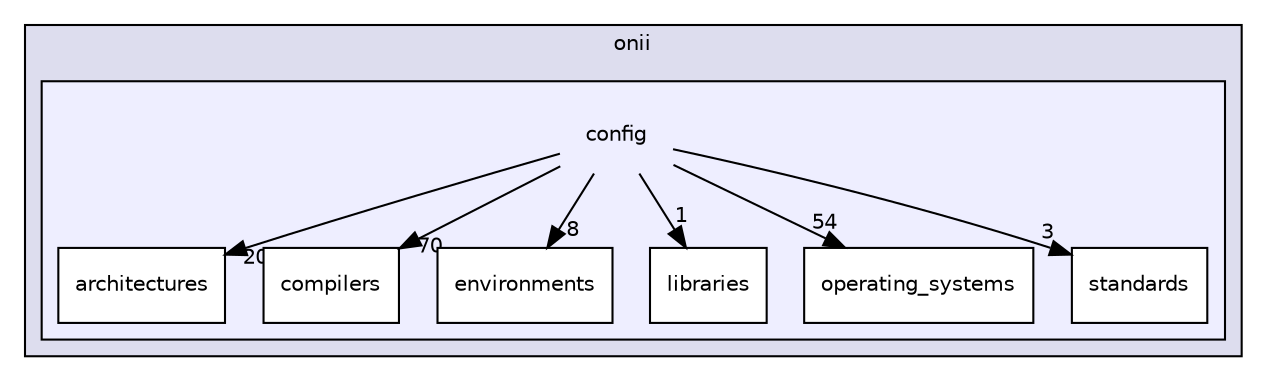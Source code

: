 digraph "config" {
  compound=true
  node [ fontsize="10", fontname="Helvetica"];
  edge [ labelfontsize="10", labelfontname="Helvetica"];
  subgraph clusterdir_6a5a666f5be25294cbe6b41bfc58ecc6 {
    graph [ bgcolor="#ddddee", pencolor="black", label="onii" fontname="Helvetica", fontsize="10", URL="dir_6a5a666f5be25294cbe6b41bfc58ecc6.html"]
  subgraph clusterdir_6f3ffc54773e9e74f8778a6f7a0394b6 {
    graph [ bgcolor="#eeeeff", pencolor="black", label="" URL="dir_6f3ffc54773e9e74f8778a6f7a0394b6.html"];
    dir_6f3ffc54773e9e74f8778a6f7a0394b6 [shape=plaintext label="config"];
    dir_7692ece7251f7549bc9e5afd3b02c9c8 [shape=box label="architectures" color="black" fillcolor="white" style="filled" URL="dir_7692ece7251f7549bc9e5afd3b02c9c8.html"];
    dir_584e5cf79983856c9273632b98f4619e [shape=box label="compilers" color="black" fillcolor="white" style="filled" URL="dir_584e5cf79983856c9273632b98f4619e.html"];
    dir_17d7754fa274ef2dd2eb5bc541360a1d [shape=box label="environments" color="black" fillcolor="white" style="filled" URL="dir_17d7754fa274ef2dd2eb5bc541360a1d.html"];
    dir_6169413f6b9147a3d625085b92ad58f6 [shape=box label="libraries" color="black" fillcolor="white" style="filled" URL="dir_6169413f6b9147a3d625085b92ad58f6.html"];
    dir_b7e1639885778ba4affc3b324ec81dcf [shape=box label="operating_systems" color="black" fillcolor="white" style="filled" URL="dir_b7e1639885778ba4affc3b324ec81dcf.html"];
    dir_ddc0442299fe170447c5e2b1eef79516 [shape=box label="standards" color="black" fillcolor="white" style="filled" URL="dir_ddc0442299fe170447c5e2b1eef79516.html"];
  }
  }
  dir_6f3ffc54773e9e74f8778a6f7a0394b6->dir_ddc0442299fe170447c5e2b1eef79516 [headlabel="3", labeldistance=1.5 headhref="dir_000002_000013.html"];
  dir_6f3ffc54773e9e74f8778a6f7a0394b6->dir_17d7754fa274ef2dd2eb5bc541360a1d [headlabel="8", labeldistance=1.5 headhref="dir_000002_000008.html"];
  dir_6f3ffc54773e9e74f8778a6f7a0394b6->dir_b7e1639885778ba4affc3b324ec81dcf [headlabel="54", labeldistance=1.5 headhref="dir_000002_000004.html"];
  dir_6f3ffc54773e9e74f8778a6f7a0394b6->dir_584e5cf79983856c9273632b98f4619e [headlabel="70", labeldistance=1.5 headhref="dir_000002_000003.html"];
  dir_6f3ffc54773e9e74f8778a6f7a0394b6->dir_6169413f6b9147a3d625085b92ad58f6 [headlabel="1", labeldistance=1.5 headhref="dir_000002_000014.html"];
  dir_6f3ffc54773e9e74f8778a6f7a0394b6->dir_7692ece7251f7549bc9e5afd3b02c9c8 [headlabel="20", labeldistance=1.5 headhref="dir_000002_000005.html"];
}
